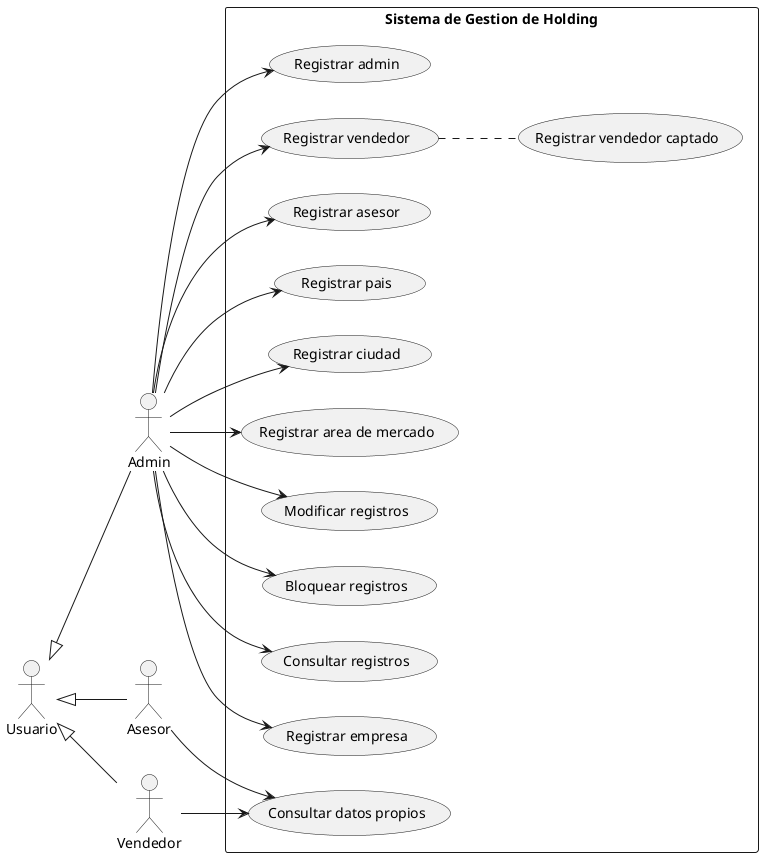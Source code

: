 @startuml
left to right direction
:Admin: as ad
:Vendedor: as vend
:Asesor: as ase
Usuario <|- ad
Usuario <|-- vend
Usuario <|- ase

rectangle "Sistema de Gestion de Holding"{
    usecase "Registrar empresa" as re
    usecase "Registrar admin" as rad
    usecase "Registrar vendedor" as rv
    usecase "Registrar asesor" as rase
    usecase "Registrar pais" as rp
    usecase "Registrar ciudad" as rc
    usecase "Registrar area de mercado" as ram
    usecase "Modificar registros" as mr
    usecase "Bloquear registros" as br
    usecase "Consultar registros" as cr
    usecase "Consultar datos propios" as cdp
    usecase "Registrar vendedor captado" as rvc
}
ad --> re
ad -> rad
ad -> rv
ad -> rase
ad -> rp
ad -> rc
ad -> ram
ad -> mr
ad -> br
ad -> cr
vend --> cdp
ase --> cdp
rv .. rvc
@enduml
